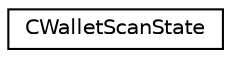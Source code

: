 digraph "Graphical Class Hierarchy"
{
  edge [fontname="Helvetica",fontsize="10",labelfontname="Helvetica",labelfontsize="10"];
  node [fontname="Helvetica",fontsize="10",shape=record];
  rankdir="LR";
  Node0 [label="CWalletScanState",height=0.2,width=0.4,color="black", fillcolor="white", style="filled",URL="$d0/d95/class_c_wallet_scan_state.html"];
}
